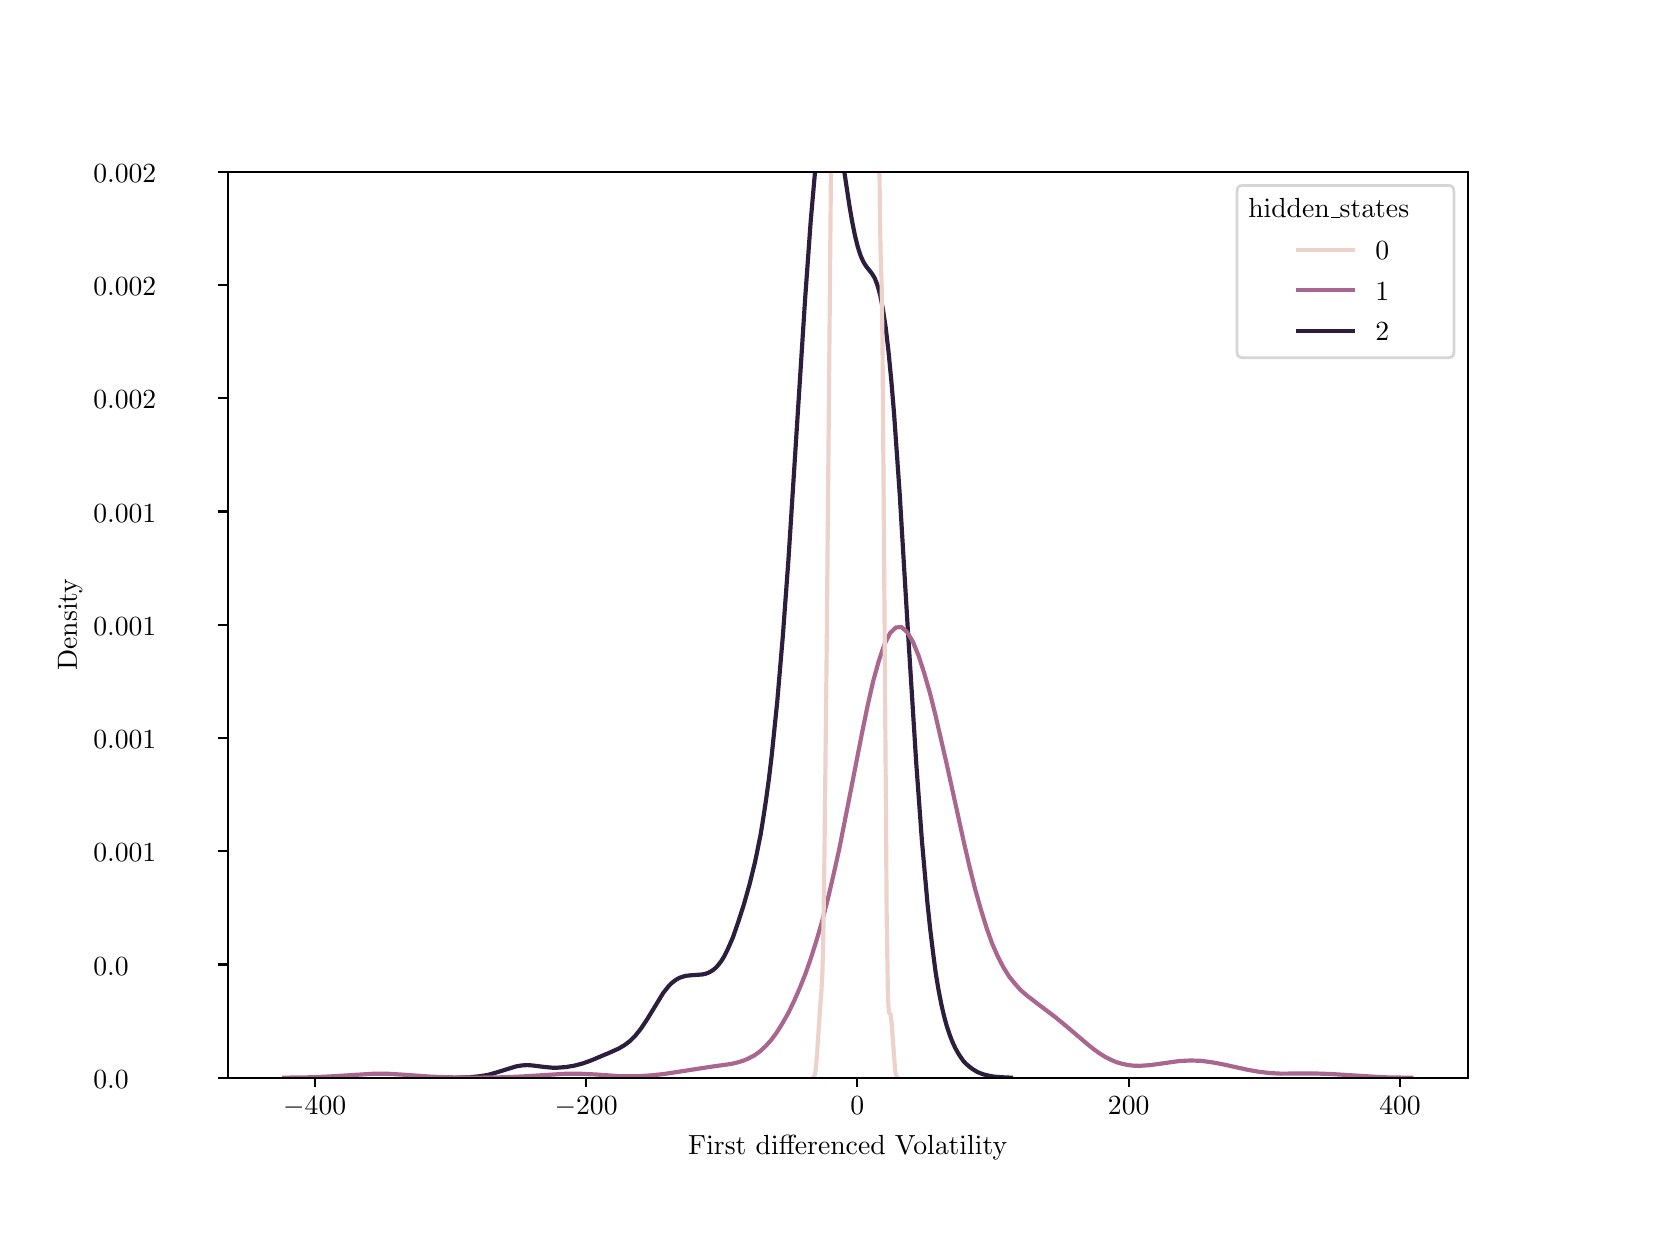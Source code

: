 \begingroup%
\makeatletter%
\begin{pgfpicture}%
\pgfpathrectangle{\pgfpointorigin}{\pgfqpoint{8.0in}{6.0in}}%
\pgfusepath{use as bounding box, clip}%
\begin{pgfscope}%
\pgfsetbuttcap%
\pgfsetmiterjoin%
\pgfsetlinewidth{0.0pt}%
\definecolor{currentstroke}{rgb}{1.0,1.0,1.0}%
\pgfsetstrokecolor{currentstroke}%
\pgfsetstrokeopacity{0.0}%
\pgfsetdash{}{0pt}%
\pgfpathmoveto{\pgfqpoint{0.0in}{0.0in}}%
\pgfpathlineto{\pgfqpoint{8.0in}{0.0in}}%
\pgfpathlineto{\pgfqpoint{8.0in}{6.0in}}%
\pgfpathlineto{\pgfqpoint{0.0in}{6.0in}}%
\pgfpathlineto{\pgfqpoint{0.0in}{0.0in}}%
\pgfpathclose%
\pgfusepath{}%
\end{pgfscope}%
\begin{pgfscope}%
\pgfsetbuttcap%
\pgfsetmiterjoin%
\definecolor{currentfill}{rgb}{1.0,1.0,1.0}%
\pgfsetfillcolor{currentfill}%
\pgfsetlinewidth{0.0pt}%
\definecolor{currentstroke}{rgb}{0.0,0.0,0.0}%
\pgfsetstrokecolor{currentstroke}%
\pgfsetstrokeopacity{0.0}%
\pgfsetdash{}{0pt}%
\pgfpathmoveto{\pgfqpoint{1.0in}{0.75in}}%
\pgfpathlineto{\pgfqpoint{7.2in}{0.75in}}%
\pgfpathlineto{\pgfqpoint{7.2in}{5.28in}}%
\pgfpathlineto{\pgfqpoint{1.0in}{5.28in}}%
\pgfpathlineto{\pgfqpoint{1.0in}{0.75in}}%
\pgfpathclose%
\pgfusepath{fill}%
\end{pgfscope}%
\begin{pgfscope}%
\pgfsetbuttcap%
\pgfsetroundjoin%
\definecolor{currentfill}{rgb}{0.0,0.0,0.0}%
\pgfsetfillcolor{currentfill}%
\pgfsetlinewidth{0.803pt}%
\definecolor{currentstroke}{rgb}{0.0,0.0,0.0}%
\pgfsetstrokecolor{currentstroke}%
\pgfsetdash{}{0pt}%
\pgfsys@defobject{currentmarker}{\pgfqpoint{0.0in}{-0.049in}}{\pgfqpoint{0.0in}{0.0in}}{%
\pgfpathmoveto{\pgfqpoint{0.0in}{0.0in}}%
\pgfpathlineto{\pgfqpoint{0.0in}{-0.049in}}%
\pgfusepath{stroke,fill}%
}%
\begin{pgfscope}%
\pgfsys@transformshift{1.435in}{0.75in}%
\pgfsys@useobject{currentmarker}{}%
\end{pgfscope}%
\end{pgfscope}%
\begin{pgfscope}%
\definecolor{textcolor}{rgb}{0.0,0.0,0.0}%
\pgfsetstrokecolor{textcolor}%
\pgfsetfillcolor{textcolor}%
\pgftext[x=1.435in,y=0.653in,,top]{\color{textcolor}\rmfamily\fontsize{10.0}{12.0}\selectfont \ensuremath{-}400}%
\end{pgfscope}%
\begin{pgfscope}%
\pgfsetbuttcap%
\pgfsetroundjoin%
\definecolor{currentfill}{rgb}{0.0,0.0,0.0}%
\pgfsetfillcolor{currentfill}%
\pgfsetlinewidth{0.803pt}%
\definecolor{currentstroke}{rgb}{0.0,0.0,0.0}%
\pgfsetstrokecolor{currentstroke}%
\pgfsetdash{}{0pt}%
\pgfsys@defobject{currentmarker}{\pgfqpoint{0.0in}{-0.049in}}{\pgfqpoint{0.0in}{0.0in}}{%
\pgfpathmoveto{\pgfqpoint{0.0in}{0.0in}}%
\pgfpathlineto{\pgfqpoint{0.0in}{-0.049in}}%
\pgfusepath{stroke,fill}%
}%
\begin{pgfscope}%
\pgfsys@transformshift{2.792in}{0.75in}%
\pgfsys@useobject{currentmarker}{}%
\end{pgfscope}%
\end{pgfscope}%
\begin{pgfscope}%
\definecolor{textcolor}{rgb}{0.0,0.0,0.0}%
\pgfsetstrokecolor{textcolor}%
\pgfsetfillcolor{textcolor}%
\pgftext[x=2.792in,y=0.653in,,top]{\color{textcolor}\rmfamily\fontsize{10.0}{12.0}\selectfont \ensuremath{-}200}%
\end{pgfscope}%
\begin{pgfscope}%
\pgfsetbuttcap%
\pgfsetroundjoin%
\definecolor{currentfill}{rgb}{0.0,0.0,0.0}%
\pgfsetfillcolor{currentfill}%
\pgfsetlinewidth{0.803pt}%
\definecolor{currentstroke}{rgb}{0.0,0.0,0.0}%
\pgfsetstrokecolor{currentstroke}%
\pgfsetdash{}{0pt}%
\pgfsys@defobject{currentmarker}{\pgfqpoint{0.0in}{-0.049in}}{\pgfqpoint{0.0in}{0.0in}}{%
\pgfpathmoveto{\pgfqpoint{0.0in}{0.0in}}%
\pgfpathlineto{\pgfqpoint{0.0in}{-0.049in}}%
\pgfusepath{stroke,fill}%
}%
\begin{pgfscope}%
\pgfsys@transformshift{4.148in}{0.75in}%
\pgfsys@useobject{currentmarker}{}%
\end{pgfscope}%
\end{pgfscope}%
\begin{pgfscope}%
\definecolor{textcolor}{rgb}{0.0,0.0,0.0}%
\pgfsetstrokecolor{textcolor}%
\pgfsetfillcolor{textcolor}%
\pgftext[x=4.148in,y=0.653in,,top]{\color{textcolor}\rmfamily\fontsize{10.0}{12.0}\selectfont 0}%
\end{pgfscope}%
\begin{pgfscope}%
\pgfsetbuttcap%
\pgfsetroundjoin%
\definecolor{currentfill}{rgb}{0.0,0.0,0.0}%
\pgfsetfillcolor{currentfill}%
\pgfsetlinewidth{0.803pt}%
\definecolor{currentstroke}{rgb}{0.0,0.0,0.0}%
\pgfsetstrokecolor{currentstroke}%
\pgfsetdash{}{0pt}%
\pgfsys@defobject{currentmarker}{\pgfqpoint{0.0in}{-0.049in}}{\pgfqpoint{0.0in}{0.0in}}{%
\pgfpathmoveto{\pgfqpoint{0.0in}{0.0in}}%
\pgfpathlineto{\pgfqpoint{0.0in}{-0.049in}}%
\pgfusepath{stroke,fill}%
}%
\begin{pgfscope}%
\pgfsys@transformshift{5.505in}{0.75in}%
\pgfsys@useobject{currentmarker}{}%
\end{pgfscope}%
\end{pgfscope}%
\begin{pgfscope}%
\definecolor{textcolor}{rgb}{0.0,0.0,0.0}%
\pgfsetstrokecolor{textcolor}%
\pgfsetfillcolor{textcolor}%
\pgftext[x=5.505in,y=0.653in,,top]{\color{textcolor}\rmfamily\fontsize{10.0}{12.0}\selectfont 200}%
\end{pgfscope}%
\begin{pgfscope}%
\pgfsetbuttcap%
\pgfsetroundjoin%
\definecolor{currentfill}{rgb}{0.0,0.0,0.0}%
\pgfsetfillcolor{currentfill}%
\pgfsetlinewidth{0.803pt}%
\definecolor{currentstroke}{rgb}{0.0,0.0,0.0}%
\pgfsetstrokecolor{currentstroke}%
\pgfsetdash{}{0pt}%
\pgfsys@defobject{currentmarker}{\pgfqpoint{0.0in}{-0.049in}}{\pgfqpoint{0.0in}{0.0in}}{%
\pgfpathmoveto{\pgfqpoint{0.0in}{0.0in}}%
\pgfpathlineto{\pgfqpoint{0.0in}{-0.049in}}%
\pgfusepath{stroke,fill}%
}%
\begin{pgfscope}%
\pgfsys@transformshift{6.862in}{0.75in}%
\pgfsys@useobject{currentmarker}{}%
\end{pgfscope}%
\end{pgfscope}%
\begin{pgfscope}%
\definecolor{textcolor}{rgb}{0.0,0.0,0.0}%
\pgfsetstrokecolor{textcolor}%
\pgfsetfillcolor{textcolor}%
\pgftext[x=6.862in,y=0.653in,,top]{\color{textcolor}\rmfamily\fontsize{10.0}{12.0}\selectfont 400}%
\end{pgfscope}%
\begin{pgfscope}%
\definecolor{textcolor}{rgb}{0.0,0.0,0.0}%
\pgfsetstrokecolor{textcolor}%
\pgfsetfillcolor{textcolor}%
\pgftext[x=4.1in,y=0.463in,,top]{\color{textcolor}\rmfamily\fontsize{10.0}{12.0}\selectfont First differenced Volatility}%
\end{pgfscope}%
\begin{pgfscope}%
\pgfsetbuttcap%
\pgfsetroundjoin%
\definecolor{currentfill}{rgb}{0.0,0.0,0.0}%
\pgfsetfillcolor{currentfill}%
\pgfsetlinewidth{0.803pt}%
\definecolor{currentstroke}{rgb}{0.0,0.0,0.0}%
\pgfsetstrokecolor{currentstroke}%
\pgfsetdash{}{0pt}%
\pgfsys@defobject{currentmarker}{\pgfqpoint{-0.049in}{0.0in}}{\pgfqpoint{-0.0in}{0.0in}}{%
\pgfpathmoveto{\pgfqpoint{-0.0in}{0.0in}}%
\pgfpathlineto{\pgfqpoint{-0.049in}{0.0in}}%
\pgfusepath{stroke,fill}%
}%
\begin{pgfscope}%
\pgfsys@transformshift{1.0in}{0.75in}%
\pgfsys@useobject{currentmarker}{}%
\end{pgfscope}%
\end{pgfscope}%
\begin{pgfscope}%
\definecolor{textcolor}{rgb}{0.0,0.0,0.0}%
\pgfsetstrokecolor{textcolor}%
\pgfsetfillcolor{textcolor}%
\pgftext[x=0.328in, y=0.697in, left, base]{\color{textcolor}\rmfamily\fontsize{10.0}{12.0}\selectfont 0.0}%
\end{pgfscope}%
\begin{pgfscope}%
\pgfsetbuttcap%
\pgfsetroundjoin%
\definecolor{currentfill}{rgb}{0.0,0.0,0.0}%
\pgfsetfillcolor{currentfill}%
\pgfsetlinewidth{0.803pt}%
\definecolor{currentstroke}{rgb}{0.0,0.0,0.0}%
\pgfsetstrokecolor{currentstroke}%
\pgfsetdash{}{0pt}%
\pgfsys@defobject{currentmarker}{\pgfqpoint{-0.049in}{0.0in}}{\pgfqpoint{-0.0in}{0.0in}}{%
\pgfpathmoveto{\pgfqpoint{-0.0in}{0.0in}}%
\pgfpathlineto{\pgfqpoint{-0.049in}{0.0in}}%
\pgfusepath{stroke,fill}%
}%
\begin{pgfscope}%
\pgfsys@transformshift{1.0in}{1.316in}%
\pgfsys@useobject{currentmarker}{}%
\end{pgfscope}%
\end{pgfscope}%
\begin{pgfscope}%
\definecolor{textcolor}{rgb}{0.0,0.0,0.0}%
\pgfsetstrokecolor{textcolor}%
\pgfsetfillcolor{textcolor}%
\pgftext[x=0.328in, y=1.263in, left, base]{\color{textcolor}\rmfamily\fontsize{10.0}{12.0}\selectfont 0.0}%
\end{pgfscope}%
\begin{pgfscope}%
\pgfsetbuttcap%
\pgfsetroundjoin%
\definecolor{currentfill}{rgb}{0.0,0.0,0.0}%
\pgfsetfillcolor{currentfill}%
\pgfsetlinewidth{0.803pt}%
\definecolor{currentstroke}{rgb}{0.0,0.0,0.0}%
\pgfsetstrokecolor{currentstroke}%
\pgfsetdash{}{0pt}%
\pgfsys@defobject{currentmarker}{\pgfqpoint{-0.049in}{0.0in}}{\pgfqpoint{-0.0in}{0.0in}}{%
\pgfpathmoveto{\pgfqpoint{-0.0in}{0.0in}}%
\pgfpathlineto{\pgfqpoint{-0.049in}{0.0in}}%
\pgfusepath{stroke,fill}%
}%
\begin{pgfscope}%
\pgfsys@transformshift{1.0in}{1.883in}%
\pgfsys@useobject{currentmarker}{}%
\end{pgfscope}%
\end{pgfscope}%
\begin{pgfscope}%
\definecolor{textcolor}{rgb}{0.0,0.0,0.0}%
\pgfsetstrokecolor{textcolor}%
\pgfsetfillcolor{textcolor}%
\pgftext[x=0.328in, y=1.83in, left, base]{\color{textcolor}\rmfamily\fontsize{10.0}{12.0}\selectfont 0.001}%
\end{pgfscope}%
\begin{pgfscope}%
\pgfsetbuttcap%
\pgfsetroundjoin%
\definecolor{currentfill}{rgb}{0.0,0.0,0.0}%
\pgfsetfillcolor{currentfill}%
\pgfsetlinewidth{0.803pt}%
\definecolor{currentstroke}{rgb}{0.0,0.0,0.0}%
\pgfsetstrokecolor{currentstroke}%
\pgfsetdash{}{0pt}%
\pgfsys@defobject{currentmarker}{\pgfqpoint{-0.049in}{0.0in}}{\pgfqpoint{-0.0in}{0.0in}}{%
\pgfpathmoveto{\pgfqpoint{-0.0in}{0.0in}}%
\pgfpathlineto{\pgfqpoint{-0.049in}{0.0in}}%
\pgfusepath{stroke,fill}%
}%
\begin{pgfscope}%
\pgfsys@transformshift{1.0in}{2.449in}%
\pgfsys@useobject{currentmarker}{}%
\end{pgfscope}%
\end{pgfscope}%
\begin{pgfscope}%
\definecolor{textcolor}{rgb}{0.0,0.0,0.0}%
\pgfsetstrokecolor{textcolor}%
\pgfsetfillcolor{textcolor}%
\pgftext[x=0.328in, y=2.396in, left, base]{\color{textcolor}\rmfamily\fontsize{10.0}{12.0}\selectfont 0.001}%
\end{pgfscope}%
\begin{pgfscope}%
\pgfsetbuttcap%
\pgfsetroundjoin%
\definecolor{currentfill}{rgb}{0.0,0.0,0.0}%
\pgfsetfillcolor{currentfill}%
\pgfsetlinewidth{0.803pt}%
\definecolor{currentstroke}{rgb}{0.0,0.0,0.0}%
\pgfsetstrokecolor{currentstroke}%
\pgfsetdash{}{0pt}%
\pgfsys@defobject{currentmarker}{\pgfqpoint{-0.049in}{0.0in}}{\pgfqpoint{-0.0in}{0.0in}}{%
\pgfpathmoveto{\pgfqpoint{-0.0in}{0.0in}}%
\pgfpathlineto{\pgfqpoint{-0.049in}{0.0in}}%
\pgfusepath{stroke,fill}%
}%
\begin{pgfscope}%
\pgfsys@transformshift{1.0in}{3.015in}%
\pgfsys@useobject{currentmarker}{}%
\end{pgfscope}%
\end{pgfscope}%
\begin{pgfscope}%
\definecolor{textcolor}{rgb}{0.0,0.0,0.0}%
\pgfsetstrokecolor{textcolor}%
\pgfsetfillcolor{textcolor}%
\pgftext[x=0.328in, y=2.962in, left, base]{\color{textcolor}\rmfamily\fontsize{10.0}{12.0}\selectfont 0.001}%
\end{pgfscope}%
\begin{pgfscope}%
\pgfsetbuttcap%
\pgfsetroundjoin%
\definecolor{currentfill}{rgb}{0.0,0.0,0.0}%
\pgfsetfillcolor{currentfill}%
\pgfsetlinewidth{0.803pt}%
\definecolor{currentstroke}{rgb}{0.0,0.0,0.0}%
\pgfsetstrokecolor{currentstroke}%
\pgfsetdash{}{0pt}%
\pgfsys@defobject{currentmarker}{\pgfqpoint{-0.049in}{0.0in}}{\pgfqpoint{-0.0in}{0.0in}}{%
\pgfpathmoveto{\pgfqpoint{-0.0in}{0.0in}}%
\pgfpathlineto{\pgfqpoint{-0.049in}{0.0in}}%
\pgfusepath{stroke,fill}%
}%
\begin{pgfscope}%
\pgfsys@transformshift{1.0in}{3.581in}%
\pgfsys@useobject{currentmarker}{}%
\end{pgfscope}%
\end{pgfscope}%
\begin{pgfscope}%
\definecolor{textcolor}{rgb}{0.0,0.0,0.0}%
\pgfsetstrokecolor{textcolor}%
\pgfsetfillcolor{textcolor}%
\pgftext[x=0.328in, y=3.528in, left, base]{\color{textcolor}\rmfamily\fontsize{10.0}{12.0}\selectfont 0.001}%
\end{pgfscope}%
\begin{pgfscope}%
\pgfsetbuttcap%
\pgfsetroundjoin%
\definecolor{currentfill}{rgb}{0.0,0.0,0.0}%
\pgfsetfillcolor{currentfill}%
\pgfsetlinewidth{0.803pt}%
\definecolor{currentstroke}{rgb}{0.0,0.0,0.0}%
\pgfsetstrokecolor{currentstroke}%
\pgfsetdash{}{0pt}%
\pgfsys@defobject{currentmarker}{\pgfqpoint{-0.049in}{0.0in}}{\pgfqpoint{-0.0in}{0.0in}}{%
\pgfpathmoveto{\pgfqpoint{-0.0in}{0.0in}}%
\pgfpathlineto{\pgfqpoint{-0.049in}{0.0in}}%
\pgfusepath{stroke,fill}%
}%
\begin{pgfscope}%
\pgfsys@transformshift{1.0in}{4.147in}%
\pgfsys@useobject{currentmarker}{}%
\end{pgfscope}%
\end{pgfscope}%
\begin{pgfscope}%
\definecolor{textcolor}{rgb}{0.0,0.0,0.0}%
\pgfsetstrokecolor{textcolor}%
\pgfsetfillcolor{textcolor}%
\pgftext[x=0.328in, y=4.095in, left, base]{\color{textcolor}\rmfamily\fontsize{10.0}{12.0}\selectfont 0.002}%
\end{pgfscope}%
\begin{pgfscope}%
\pgfsetbuttcap%
\pgfsetroundjoin%
\definecolor{currentfill}{rgb}{0.0,0.0,0.0}%
\pgfsetfillcolor{currentfill}%
\pgfsetlinewidth{0.803pt}%
\definecolor{currentstroke}{rgb}{0.0,0.0,0.0}%
\pgfsetstrokecolor{currentstroke}%
\pgfsetdash{}{0pt}%
\pgfsys@defobject{currentmarker}{\pgfqpoint{-0.049in}{0.0in}}{\pgfqpoint{-0.0in}{0.0in}}{%
\pgfpathmoveto{\pgfqpoint{-0.0in}{0.0in}}%
\pgfpathlineto{\pgfqpoint{-0.049in}{0.0in}}%
\pgfusepath{stroke,fill}%
}%
\begin{pgfscope}%
\pgfsys@transformshift{1.0in}{4.714in}%
\pgfsys@useobject{currentmarker}{}%
\end{pgfscope}%
\end{pgfscope}%
\begin{pgfscope}%
\definecolor{textcolor}{rgb}{0.0,0.0,0.0}%
\pgfsetstrokecolor{textcolor}%
\pgfsetfillcolor{textcolor}%
\pgftext[x=0.328in, y=4.661in, left, base]{\color{textcolor}\rmfamily\fontsize{10.0}{12.0}\selectfont 0.002}%
\end{pgfscope}%
\begin{pgfscope}%
\pgfsetbuttcap%
\pgfsetroundjoin%
\definecolor{currentfill}{rgb}{0.0,0.0,0.0}%
\pgfsetfillcolor{currentfill}%
\pgfsetlinewidth{0.803pt}%
\definecolor{currentstroke}{rgb}{0.0,0.0,0.0}%
\pgfsetstrokecolor{currentstroke}%
\pgfsetdash{}{0pt}%
\pgfsys@defobject{currentmarker}{\pgfqpoint{-0.049in}{0.0in}}{\pgfqpoint{-0.0in}{0.0in}}{%
\pgfpathmoveto{\pgfqpoint{-0.0in}{0.0in}}%
\pgfpathlineto{\pgfqpoint{-0.049in}{0.0in}}%
\pgfusepath{stroke,fill}%
}%
\begin{pgfscope}%
\pgfsys@transformshift{1.0in}{5.28in}%
\pgfsys@useobject{currentmarker}{}%
\end{pgfscope}%
\end{pgfscope}%
\begin{pgfscope}%
\definecolor{textcolor}{rgb}{0.0,0.0,0.0}%
\pgfsetstrokecolor{textcolor}%
\pgfsetfillcolor{textcolor}%
\pgftext[x=0.328in, y=5.227in, left, base]{\color{textcolor}\rmfamily\fontsize{10.0}{12.0}\selectfont 0.002}%
\end{pgfscope}%
\begin{pgfscope}%
\definecolor{textcolor}{rgb}{0.0,0.0,0.0}%
\pgfsetstrokecolor{textcolor}%
\pgfsetfillcolor{textcolor}%
\pgftext[x=0.273in,y=3.015in,,bottom,rotate=90.0]{\color{textcolor}\rmfamily\fontsize{10.0}{12.0}\selectfont Density}%
\end{pgfscope}%
\begin{pgfscope}%
\pgfpathrectangle{\pgfqpoint{1.0in}{0.75in}}{\pgfqpoint{6.2in}{4.53in}}%
\pgfusepath{clip}%
\pgfsetrectcap%
\pgfsetroundjoin%
\pgfsetlinewidth{1.506pt}%
\definecolor{currentstroke}{rgb}{0.175,0.118,0.242}%
\pgfsetstrokecolor{currentstroke}%
\pgfsetdash{}{0pt}%
\pgfpathmoveto{\pgfqpoint{2.149in}{0.75in}}%
\pgfpathlineto{\pgfqpoint{2.219in}{0.753in}}%
\pgfpathlineto{\pgfqpoint{2.26in}{0.757in}}%
\pgfpathlineto{\pgfqpoint{2.302in}{0.764in}}%
\pgfpathlineto{\pgfqpoint{2.344in}{0.776in}}%
\pgfpathlineto{\pgfqpoint{2.441in}{0.806in}}%
\pgfpathlineto{\pgfqpoint{2.469in}{0.811in}}%
\pgfpathlineto{\pgfqpoint{2.497in}{0.813in}}%
\pgfpathlineto{\pgfqpoint{2.525in}{0.811in}}%
\pgfpathlineto{\pgfqpoint{2.58in}{0.804in}}%
\pgfpathlineto{\pgfqpoint{2.622in}{0.8in}}%
\pgfpathlineto{\pgfqpoint{2.65in}{0.8in}}%
\pgfpathlineto{\pgfqpoint{2.691in}{0.803in}}%
\pgfpathlineto{\pgfqpoint{2.733in}{0.81in}}%
\pgfpathlineto{\pgfqpoint{2.775in}{0.821in}}%
\pgfpathlineto{\pgfqpoint{2.817in}{0.836in}}%
\pgfpathlineto{\pgfqpoint{2.914in}{0.877in}}%
\pgfpathlineto{\pgfqpoint{2.956in}{0.896in}}%
\pgfpathlineto{\pgfqpoint{2.983in}{0.912in}}%
\pgfpathlineto{\pgfqpoint{3.011in}{0.933in}}%
\pgfpathlineto{\pgfqpoint{3.039in}{0.961in}}%
\pgfpathlineto{\pgfqpoint{3.067in}{0.996in}}%
\pgfpathlineto{\pgfqpoint{3.095in}{1.038in}}%
\pgfpathlineto{\pgfqpoint{3.178in}{1.174in}}%
\pgfpathlineto{\pgfqpoint{3.206in}{1.209in}}%
\pgfpathlineto{\pgfqpoint{3.22in}{1.223in}}%
\pgfpathlineto{\pgfqpoint{3.234in}{1.234in}}%
\pgfpathlineto{\pgfqpoint{3.247in}{1.243in}}%
\pgfpathlineto{\pgfqpoint{3.261in}{1.25in}}%
\pgfpathlineto{\pgfqpoint{3.289in}{1.259in}}%
\pgfpathlineto{\pgfqpoint{3.317in}{1.262in}}%
\pgfpathlineto{\pgfqpoint{3.373in}{1.266in}}%
\pgfpathlineto{\pgfqpoint{3.387in}{1.269in}}%
\pgfpathlineto{\pgfqpoint{3.4in}{1.273in}}%
\pgfpathlineto{\pgfqpoint{3.414in}{1.28in}}%
\pgfpathlineto{\pgfqpoint{3.428in}{1.289in}}%
\pgfpathlineto{\pgfqpoint{3.442in}{1.301in}}%
\pgfpathlineto{\pgfqpoint{3.456in}{1.317in}}%
\pgfpathlineto{\pgfqpoint{3.47in}{1.336in}}%
\pgfpathlineto{\pgfqpoint{3.484in}{1.359in}}%
\pgfpathlineto{\pgfqpoint{3.498in}{1.387in}}%
\pgfpathlineto{\pgfqpoint{3.526in}{1.451in}}%
\pgfpathlineto{\pgfqpoint{3.553in}{1.529in}}%
\pgfpathlineto{\pgfqpoint{3.581in}{1.616in}}%
\pgfpathlineto{\pgfqpoint{3.609in}{1.715in}}%
\pgfpathlineto{\pgfqpoint{3.637in}{1.829in}}%
\pgfpathlineto{\pgfqpoint{3.665in}{1.967in}}%
\pgfpathlineto{\pgfqpoint{3.678in}{2.048in}}%
\pgfpathlineto{\pgfqpoint{3.692in}{2.14in}}%
\pgfpathlineto{\pgfqpoint{3.706in}{2.243in}}%
\pgfpathlineto{\pgfqpoint{3.72in}{2.359in}}%
\pgfpathlineto{\pgfqpoint{3.748in}{2.632in}}%
\pgfpathlineto{\pgfqpoint{3.776in}{2.961in}}%
\pgfpathlineto{\pgfqpoint{3.804in}{3.343in}}%
\pgfpathlineto{\pgfqpoint{3.845in}{3.986in}}%
\pgfpathlineto{\pgfqpoint{3.887in}{4.641in}}%
\pgfpathlineto{\pgfqpoint{3.915in}{5.031in}}%
\pgfpathlineto{\pgfqpoint{3.938in}{5.294in}}%
\pgfpathmoveto{\pgfqpoint{4.081in}{5.294in}}%
\pgfpathlineto{\pgfqpoint{4.109in}{5.108in}}%
\pgfpathlineto{\pgfqpoint{4.123in}{5.027in}}%
\pgfpathlineto{\pgfqpoint{4.137in}{4.958in}}%
\pgfpathlineto{\pgfqpoint{4.151in}{4.902in}}%
\pgfpathlineto{\pgfqpoint{4.165in}{4.859in}}%
\pgfpathlineto{\pgfqpoint{4.179in}{4.828in}}%
\pgfpathlineto{\pgfqpoint{4.193in}{4.806in}}%
\pgfpathlineto{\pgfqpoint{4.221in}{4.771in}}%
\pgfpathlineto{\pgfqpoint{4.235in}{4.748in}}%
\pgfpathlineto{\pgfqpoint{4.248in}{4.715in}}%
\pgfpathlineto{\pgfqpoint{4.262in}{4.665in}}%
\pgfpathlineto{\pgfqpoint{4.276in}{4.594in}}%
\pgfpathlineto{\pgfqpoint{4.29in}{4.501in}}%
\pgfpathlineto{\pgfqpoint{4.304in}{4.382in}}%
\pgfpathlineto{\pgfqpoint{4.318in}{4.237in}}%
\pgfpathlineto{\pgfqpoint{4.332in}{4.069in}}%
\pgfpathlineto{\pgfqpoint{4.36in}{3.67in}}%
\pgfpathlineto{\pgfqpoint{4.401in}{2.987in}}%
\pgfpathlineto{\pgfqpoint{4.443in}{2.32in}}%
\pgfpathlineto{\pgfqpoint{4.471in}{1.937in}}%
\pgfpathlineto{\pgfqpoint{4.499in}{1.621in}}%
\pgfpathlineto{\pgfqpoint{4.513in}{1.489in}}%
\pgfpathlineto{\pgfqpoint{4.527in}{1.374in}}%
\pgfpathlineto{\pgfqpoint{4.54in}{1.275in}}%
\pgfpathlineto{\pgfqpoint{4.554in}{1.19in}}%
\pgfpathlineto{\pgfqpoint{4.568in}{1.118in}}%
\pgfpathlineto{\pgfqpoint{4.582in}{1.057in}}%
\pgfpathlineto{\pgfqpoint{4.596in}{1.006in}}%
\pgfpathlineto{\pgfqpoint{4.61in}{0.964in}}%
\pgfpathlineto{\pgfqpoint{4.624in}{0.928in}}%
\pgfpathlineto{\pgfqpoint{4.638in}{0.898in}}%
\pgfpathlineto{\pgfqpoint{4.652in}{0.873in}}%
\pgfpathlineto{\pgfqpoint{4.666in}{0.851in}}%
\pgfpathlineto{\pgfqpoint{4.679in}{0.833in}}%
\pgfpathlineto{\pgfqpoint{4.693in}{0.818in}}%
\pgfpathlineto{\pgfqpoint{4.721in}{0.795in}}%
\pgfpathlineto{\pgfqpoint{4.749in}{0.778in}}%
\pgfpathlineto{\pgfqpoint{4.777in}{0.767in}}%
\pgfpathlineto{\pgfqpoint{4.805in}{0.76in}}%
\pgfpathlineto{\pgfqpoint{4.832in}{0.755in}}%
\pgfpathlineto{\pgfqpoint{4.874in}{0.752in}}%
\pgfpathlineto{\pgfqpoint{4.916in}{0.75in}}%
\pgfpathlineto{\pgfqpoint{4.916in}{0.75in}}%
\pgfusepath{stroke}%
\end{pgfscope}%
\begin{pgfscope}%
\pgfpathrectangle{\pgfqpoint{1.0in}{0.75in}}{\pgfqpoint{6.2in}{4.53in}}%
\pgfusepath{clip}%
\pgfsetrectcap%
\pgfsetroundjoin%
\pgfsetlinewidth{1.506pt}%
\definecolor{currentstroke}{rgb}{0.663,0.403,0.56}%
\pgfsetstrokecolor{currentstroke}%
\pgfsetdash{}{0pt}%
\pgfpathmoveto{\pgfqpoint{1.282in}{0.75in}}%
\pgfpathlineto{\pgfqpoint{1.423in}{0.752in}}%
\pgfpathlineto{\pgfqpoint{1.508in}{0.756in}}%
\pgfpathlineto{\pgfqpoint{1.735in}{0.77in}}%
\pgfpathlineto{\pgfqpoint{1.792in}{0.77in}}%
\pgfpathlineto{\pgfqpoint{1.877in}{0.765in}}%
\pgfpathlineto{\pgfqpoint{2.018in}{0.755in}}%
\pgfpathlineto{\pgfqpoint{2.103in}{0.752in}}%
\pgfpathlineto{\pgfqpoint{2.245in}{0.75in}}%
\pgfpathlineto{\pgfqpoint{2.386in}{0.752in}}%
\pgfpathlineto{\pgfqpoint{2.471in}{0.756in}}%
\pgfpathlineto{\pgfqpoint{2.698in}{0.77in}}%
\pgfpathlineto{\pgfqpoint{2.755in}{0.77in}}%
\pgfpathlineto{\pgfqpoint{2.84in}{0.766in}}%
\pgfpathlineto{\pgfqpoint{2.953in}{0.758in}}%
\pgfpathlineto{\pgfqpoint{3.01in}{0.757in}}%
\pgfpathlineto{\pgfqpoint{3.066in}{0.758in}}%
\pgfpathlineto{\pgfqpoint{3.123in}{0.762in}}%
\pgfpathlineto{\pgfqpoint{3.179in}{0.768in}}%
\pgfpathlineto{\pgfqpoint{3.264in}{0.781in}}%
\pgfpathlineto{\pgfqpoint{3.406in}{0.803in}}%
\pgfpathlineto{\pgfqpoint{3.519in}{0.819in}}%
\pgfpathlineto{\pgfqpoint{3.548in}{0.826in}}%
\pgfpathlineto{\pgfqpoint{3.576in}{0.834in}}%
\pgfpathlineto{\pgfqpoint{3.604in}{0.846in}}%
\pgfpathlineto{\pgfqpoint{3.633in}{0.861in}}%
\pgfpathlineto{\pgfqpoint{3.661in}{0.881in}}%
\pgfpathlineto{\pgfqpoint{3.689in}{0.907in}}%
\pgfpathlineto{\pgfqpoint{3.718in}{0.939in}}%
\pgfpathlineto{\pgfqpoint{3.746in}{0.977in}}%
\pgfpathlineto{\pgfqpoint{3.774in}{1.022in}}%
\pgfpathlineto{\pgfqpoint{3.803in}{1.073in}}%
\pgfpathlineto{\pgfqpoint{3.831in}{1.131in}}%
\pgfpathlineto{\pgfqpoint{3.859in}{1.195in}}%
\pgfpathlineto{\pgfqpoint{3.888in}{1.267in}}%
\pgfpathlineto{\pgfqpoint{3.916in}{1.347in}}%
\pgfpathlineto{\pgfqpoint{3.944in}{1.436in}}%
\pgfpathlineto{\pgfqpoint{3.973in}{1.535in}}%
\pgfpathlineto{\pgfqpoint{4.001in}{1.644in}}%
\pgfpathlineto{\pgfqpoint{4.029in}{1.764in}}%
\pgfpathlineto{\pgfqpoint{4.058in}{1.894in}}%
\pgfpathlineto{\pgfqpoint{4.114in}{2.178in}}%
\pgfpathlineto{\pgfqpoint{4.171in}{2.47in}}%
\pgfpathlineto{\pgfqpoint{4.199in}{2.607in}}%
\pgfpathlineto{\pgfqpoint{4.227in}{2.731in}}%
\pgfpathlineto{\pgfqpoint{4.256in}{2.835in}}%
\pgfpathlineto{\pgfqpoint{4.284in}{2.917in}}%
\pgfpathlineto{\pgfqpoint{4.312in}{2.973in}}%
\pgfpathlineto{\pgfqpoint{4.341in}{3.001in}}%
\pgfpathlineto{\pgfqpoint{4.369in}{3.003in}}%
\pgfpathlineto{\pgfqpoint{4.397in}{2.978in}}%
\pgfpathlineto{\pgfqpoint{4.426in}{2.93in}}%
\pgfpathlineto{\pgfqpoint{4.454in}{2.861in}}%
\pgfpathlineto{\pgfqpoint{4.482in}{2.775in}}%
\pgfpathlineto{\pgfqpoint{4.511in}{2.674in}}%
\pgfpathlineto{\pgfqpoint{4.539in}{2.562in}}%
\pgfpathlineto{\pgfqpoint{4.596in}{2.314in}}%
\pgfpathlineto{\pgfqpoint{4.681in}{1.927in}}%
\pgfpathlineto{\pgfqpoint{4.709in}{1.806in}}%
\pgfpathlineto{\pgfqpoint{4.737in}{1.693in}}%
\pgfpathlineto{\pgfqpoint{4.766in}{1.591in}}%
\pgfpathlineto{\pgfqpoint{4.794in}{1.5in}}%
\pgfpathlineto{\pgfqpoint{4.822in}{1.421in}}%
\pgfpathlineto{\pgfqpoint{4.851in}{1.355in}}%
\pgfpathlineto{\pgfqpoint{4.879in}{1.301in}}%
\pgfpathlineto{\pgfqpoint{4.907in}{1.256in}}%
\pgfpathlineto{\pgfqpoint{4.936in}{1.22in}}%
\pgfpathlineto{\pgfqpoint{4.964in}{1.189in}}%
\pgfpathlineto{\pgfqpoint{4.992in}{1.164in}}%
\pgfpathlineto{\pgfqpoint{5.049in}{1.12in}}%
\pgfpathlineto{\pgfqpoint{5.134in}{1.056in}}%
\pgfpathlineto{\pgfqpoint{5.19in}{1.01in}}%
\pgfpathlineto{\pgfqpoint{5.304in}{0.913in}}%
\pgfpathlineto{\pgfqpoint{5.332in}{0.891in}}%
\pgfpathlineto{\pgfqpoint{5.36in}{0.871in}}%
\pgfpathlineto{\pgfqpoint{5.389in}{0.853in}}%
\pgfpathlineto{\pgfqpoint{5.417in}{0.839in}}%
\pgfpathlineto{\pgfqpoint{5.445in}{0.827in}}%
\pgfpathlineto{\pgfqpoint{5.474in}{0.819in}}%
\pgfpathlineto{\pgfqpoint{5.502in}{0.813in}}%
\pgfpathlineto{\pgfqpoint{5.53in}{0.81in}}%
\pgfpathlineto{\pgfqpoint{5.559in}{0.809in}}%
\pgfpathlineto{\pgfqpoint{5.615in}{0.813in}}%
\pgfpathlineto{\pgfqpoint{5.7in}{0.825in}}%
\pgfpathlineto{\pgfqpoint{5.757in}{0.833in}}%
\pgfpathlineto{\pgfqpoint{5.814in}{0.836in}}%
\pgfpathlineto{\pgfqpoint{5.87in}{0.834in}}%
\pgfpathlineto{\pgfqpoint{5.927in}{0.826in}}%
\pgfpathlineto{\pgfqpoint{5.984in}{0.815in}}%
\pgfpathlineto{\pgfqpoint{6.097in}{0.79in}}%
\pgfpathlineto{\pgfqpoint{6.153in}{0.78in}}%
\pgfpathlineto{\pgfqpoint{6.21in}{0.773in}}%
\pgfpathlineto{\pgfqpoint{6.267in}{0.77in}}%
\pgfpathlineto{\pgfqpoint{6.352in}{0.771in}}%
\pgfpathlineto{\pgfqpoint{6.437in}{0.771in}}%
\pgfpathlineto{\pgfqpoint{6.522in}{0.768in}}%
\pgfpathlineto{\pgfqpoint{6.777in}{0.752in}}%
\pgfpathlineto{\pgfqpoint{6.89in}{0.75in}}%
\pgfpathlineto{\pgfqpoint{6.918in}{0.75in}}%
\pgfpathlineto{\pgfqpoint{6.918in}{0.75in}}%
\pgfusepath{stroke}%
\end{pgfscope}%
\begin{pgfscope}%
\pgfpathrectangle{\pgfqpoint{1.0in}{0.75in}}{\pgfqpoint{6.2in}{4.53in}}%
\pgfusepath{clip}%
\pgfsetrectcap%
\pgfsetroundjoin%
\pgfsetlinewidth{1.506pt}%
\definecolor{currentstroke}{rgb}{0.931,0.82,0.797}%
\pgfsetstrokecolor{currentstroke}%
\pgfsetdash{}{0pt}%
\pgfpathmoveto{\pgfqpoint{3.929in}{0.753in}}%
\pgfpathlineto{\pgfqpoint{3.934in}{0.76in}}%
\pgfpathlineto{\pgfqpoint{3.938in}{0.775in}}%
\pgfpathlineto{\pgfqpoint{3.942in}{0.806in}}%
\pgfpathlineto{\pgfqpoint{3.948in}{0.887in}}%
\pgfpathlineto{\pgfqpoint{3.963in}{1.112in}}%
\pgfpathlineto{\pgfqpoint{3.969in}{1.186in}}%
\pgfpathlineto{\pgfqpoint{3.974in}{1.284in}}%
\pgfpathlineto{\pgfqpoint{3.978in}{1.455in}}%
\pgfpathlineto{\pgfqpoint{3.984in}{1.871in}}%
\pgfpathlineto{\pgfqpoint{3.995in}{2.883in}}%
\pgfpathlineto{\pgfqpoint{4.016in}{5.247in}}%
\pgfpathlineto{\pgfqpoint{4.016in}{5.294in}}%
\pgfpathmoveto{\pgfqpoint{4.259in}{5.294in}}%
\pgfpathlineto{\pgfqpoint{4.261in}{5.065in}}%
\pgfpathlineto{\pgfqpoint{4.265in}{4.857in}}%
\pgfpathlineto{\pgfqpoint{4.27in}{4.705in}}%
\pgfpathlineto{\pgfqpoint{4.274in}{4.427in}}%
\pgfpathlineto{\pgfqpoint{4.28in}{3.642in}}%
\pgfpathlineto{\pgfqpoint{4.295in}{1.555in}}%
\pgfpathlineto{\pgfqpoint{4.301in}{1.176in}}%
\pgfpathlineto{\pgfqpoint{4.305in}{1.089in}}%
\pgfpathlineto{\pgfqpoint{4.309in}{1.071in}}%
\pgfpathlineto{\pgfqpoint{4.312in}{1.07in}}%
\pgfpathlineto{\pgfqpoint{4.314in}{1.068in}}%
\pgfpathlineto{\pgfqpoint{4.316in}{1.059in}}%
\pgfpathlineto{\pgfqpoint{4.32in}{1.02in}}%
\pgfpathlineto{\pgfqpoint{4.337in}{0.788in}}%
\pgfpathlineto{\pgfqpoint{4.341in}{0.766in}}%
\pgfpathlineto{\pgfqpoint{4.345in}{0.756in}}%
\pgfpathlineto{\pgfqpoint{4.347in}{0.753in}}%
\pgfpathlineto{\pgfqpoint{4.347in}{0.753in}}%
\pgfusepath{stroke}%
\end{pgfscope}%
\begin{pgfscope}%
\pgfsetrectcap%
\pgfsetmiterjoin%
\pgfsetlinewidth{0.803pt}%
\definecolor{currentstroke}{rgb}{0.0,0.0,0.0}%
\pgfsetstrokecolor{currentstroke}%
\pgfsetdash{}{0pt}%
\pgfpathmoveto{\pgfqpoint{1.0in}{0.75in}}%
\pgfpathlineto{\pgfqpoint{1.0in}{5.28in}}%
\pgfusepath{stroke}%
\end{pgfscope}%
\begin{pgfscope}%
\pgfsetrectcap%
\pgfsetmiterjoin%
\pgfsetlinewidth{0.803pt}%
\definecolor{currentstroke}{rgb}{0.0,0.0,0.0}%
\pgfsetstrokecolor{currentstroke}%
\pgfsetdash{}{0pt}%
\pgfpathmoveto{\pgfqpoint{7.2in}{0.75in}}%
\pgfpathlineto{\pgfqpoint{7.2in}{5.28in}}%
\pgfusepath{stroke}%
\end{pgfscope}%
\begin{pgfscope}%
\pgfsetrectcap%
\pgfsetmiterjoin%
\pgfsetlinewidth{0.803pt}%
\definecolor{currentstroke}{rgb}{0.0,0.0,0.0}%
\pgfsetstrokecolor{currentstroke}%
\pgfsetdash{}{0pt}%
\pgfpathmoveto{\pgfqpoint{1.0in}{0.75in}}%
\pgfpathlineto{\pgfqpoint{7.2in}{0.75in}}%
\pgfusepath{stroke}%
\end{pgfscope}%
\begin{pgfscope}%
\pgfsetrectcap%
\pgfsetmiterjoin%
\pgfsetlinewidth{0.803pt}%
\definecolor{currentstroke}{rgb}{0.0,0.0,0.0}%
\pgfsetstrokecolor{currentstroke}%
\pgfsetdash{}{0pt}%
\pgfpathmoveto{\pgfqpoint{1.0in}{5.28in}}%
\pgfpathlineto{\pgfqpoint{7.2in}{5.28in}}%
\pgfusepath{stroke}%
\end{pgfscope}%
\begin{pgfscope}%
\pgfsetbuttcap%
\pgfsetmiterjoin%
\definecolor{currentfill}{rgb}{1.0,1.0,1.0}%
\pgfsetfillcolor{currentfill}%
\pgfsetfillopacity{0.8}%
\pgfsetlinewidth{1.004pt}%
\definecolor{currentstroke}{rgb}{0.8,0.8,0.8}%
\pgfsetstrokecolor{currentstroke}%
\pgfsetstrokeopacity{0.8}%
\pgfsetdash{}{0pt}%
\pgfpathmoveto{\pgfqpoint{6.075in}{4.35in}}%
\pgfpathlineto{\pgfqpoint{7.103in}{4.35in}}%
\pgfpathquadraticcurveto{\pgfqpoint{7.131in}{4.35in}}{\pgfqpoint{7.131in}{4.377in}}%
\pgfpathlineto{\pgfqpoint{7.131in}{5.183in}}%
\pgfpathquadraticcurveto{\pgfqpoint{7.131in}{5.211in}}{\pgfqpoint{7.103in}{5.211in}}%
\pgfpathlineto{\pgfqpoint{6.075in}{5.211in}}%
\pgfpathquadraticcurveto{\pgfqpoint{6.047in}{5.211in}}{\pgfqpoint{6.047in}{5.183in}}%
\pgfpathlineto{\pgfqpoint{6.047in}{4.377in}}%
\pgfpathquadraticcurveto{\pgfqpoint{6.047in}{4.35in}}{\pgfqpoint{6.075in}{4.35in}}%
\pgfpathlineto{\pgfqpoint{6.075in}{4.35in}}%
\pgfpathclose%
\pgfusepath{stroke,fill}%
\end{pgfscope}%
\begin{pgfscope}%
\definecolor{textcolor}{rgb}{0.0,0.0,0.0}%
\pgfsetstrokecolor{textcolor}%
\pgfsetfillcolor{textcolor}%
\pgftext[x=6.103in,y=5.049in,left,base]{\color{textcolor}\rmfamily\fontsize{10.0}{12.0}\selectfont hidden\_states}%
\end{pgfscope}%
\begin{pgfscope}%
\pgfsetrectcap%
\pgfsetroundjoin%
\pgfsetlinewidth{1.506pt}%
\definecolor{currentstroke}{rgb}{0.931,0.82,0.797}%
\pgfsetstrokecolor{currentstroke}%
\pgfsetdash{}{0pt}%
\pgfpathmoveto{\pgfqpoint{6.35in}{4.89in}}%
\pgfpathlineto{\pgfqpoint{6.489in}{4.89in}}%
\pgfpathlineto{\pgfqpoint{6.628in}{4.89in}}%
\pgfusepath{stroke}%
\end{pgfscope}%
\begin{pgfscope}%
\definecolor{textcolor}{rgb}{0.0,0.0,0.0}%
\pgfsetstrokecolor{textcolor}%
\pgfsetfillcolor{textcolor}%
\pgftext[x=6.739in,y=4.842in,left,base]{\color{textcolor}\rmfamily\fontsize{10.0}{12.0}\selectfont 0}%
\end{pgfscope}%
\begin{pgfscope}%
\pgfsetrectcap%
\pgfsetroundjoin%
\pgfsetlinewidth{1.506pt}%
\definecolor{currentstroke}{rgb}{0.663,0.403,0.56}%
\pgfsetstrokecolor{currentstroke}%
\pgfsetdash{}{0pt}%
\pgfpathmoveto{\pgfqpoint{6.35in}{4.687in}}%
\pgfpathlineto{\pgfqpoint{6.489in}{4.687in}}%
\pgfpathlineto{\pgfqpoint{6.628in}{4.687in}}%
\pgfusepath{stroke}%
\end{pgfscope}%
\begin{pgfscope}%
\definecolor{textcolor}{rgb}{0.0,0.0,0.0}%
\pgfsetstrokecolor{textcolor}%
\pgfsetfillcolor{textcolor}%
\pgftext[x=6.739in,y=4.638in,left,base]{\color{textcolor}\rmfamily\fontsize{10.0}{12.0}\selectfont 1}%
\end{pgfscope}%
\begin{pgfscope}%
\pgfsetrectcap%
\pgfsetroundjoin%
\pgfsetlinewidth{1.506pt}%
\definecolor{currentstroke}{rgb}{0.175,0.118,0.242}%
\pgfsetstrokecolor{currentstroke}%
\pgfsetdash{}{0pt}%
\pgfpathmoveto{\pgfqpoint{6.35in}{4.483in}}%
\pgfpathlineto{\pgfqpoint{6.489in}{4.483in}}%
\pgfpathlineto{\pgfqpoint{6.628in}{4.483in}}%
\pgfusepath{stroke}%
\end{pgfscope}%
\begin{pgfscope}%
\definecolor{textcolor}{rgb}{0.0,0.0,0.0}%
\pgfsetstrokecolor{textcolor}%
\pgfsetfillcolor{textcolor}%
\pgftext[x=6.739in,y=4.434in,left,base]{\color{textcolor}\rmfamily\fontsize{10.0}{12.0}\selectfont 2}%
\end{pgfscope}%
\end{pgfpicture}%
\makeatother%
\endgroup%
